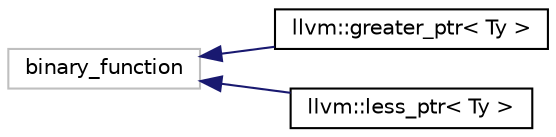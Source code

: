 digraph "Graphical Class Hierarchy"
{
  edge [fontname="Helvetica",fontsize="10",labelfontname="Helvetica",labelfontsize="10"];
  node [fontname="Helvetica",fontsize="10",shape=record];
  rankdir="LR";
  Node1 [label="binary_function",height=0.2,width=0.4,color="grey75", fillcolor="white", style="filled"];
  Node1 -> Node2 [dir="back",color="midnightblue",fontsize="10",style="solid",fontname="Helvetica"];
  Node2 [label="llvm::greater_ptr\< Ty \>",height=0.2,width=0.4,color="black", fillcolor="white", style="filled",URL="$structllvm_1_1greater__ptr.html"];
  Node1 -> Node3 [dir="back",color="midnightblue",fontsize="10",style="solid",fontname="Helvetica"];
  Node3 [label="llvm::less_ptr\< Ty \>",height=0.2,width=0.4,color="black", fillcolor="white", style="filled",URL="$structllvm_1_1less__ptr.html"];
}
